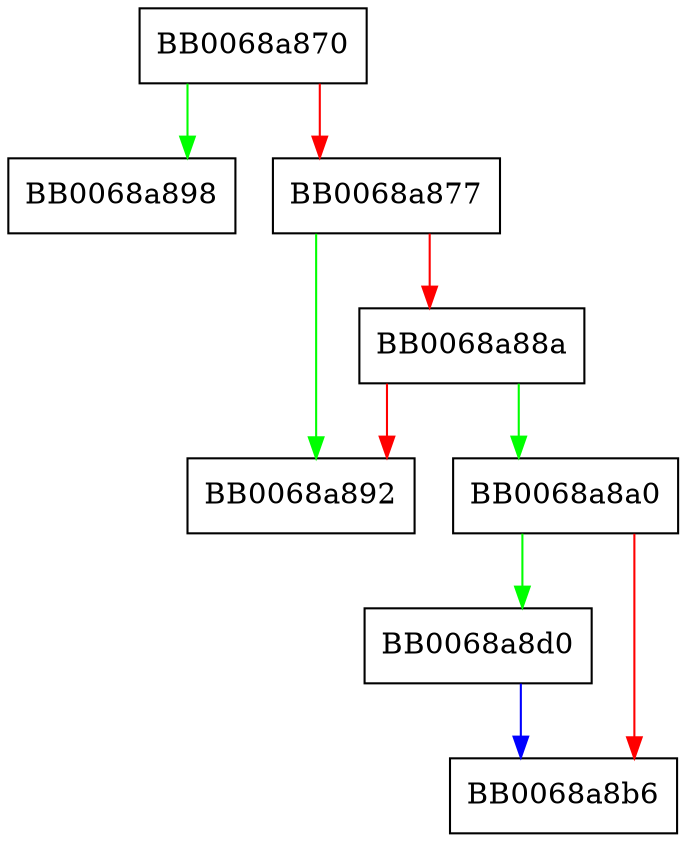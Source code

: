 digraph afalg_cipher_cleanup {
  node [shape="box"];
  graph [splines=ortho];
  BB0068a870 -> BB0068a898 [color="green"];
  BB0068a870 -> BB0068a877 [color="red"];
  BB0068a877 -> BB0068a892 [color="green"];
  BB0068a877 -> BB0068a88a [color="red"];
  BB0068a88a -> BB0068a8a0 [color="green"];
  BB0068a88a -> BB0068a892 [color="red"];
  BB0068a8a0 -> BB0068a8d0 [color="green"];
  BB0068a8a0 -> BB0068a8b6 [color="red"];
  BB0068a8d0 -> BB0068a8b6 [color="blue"];
}